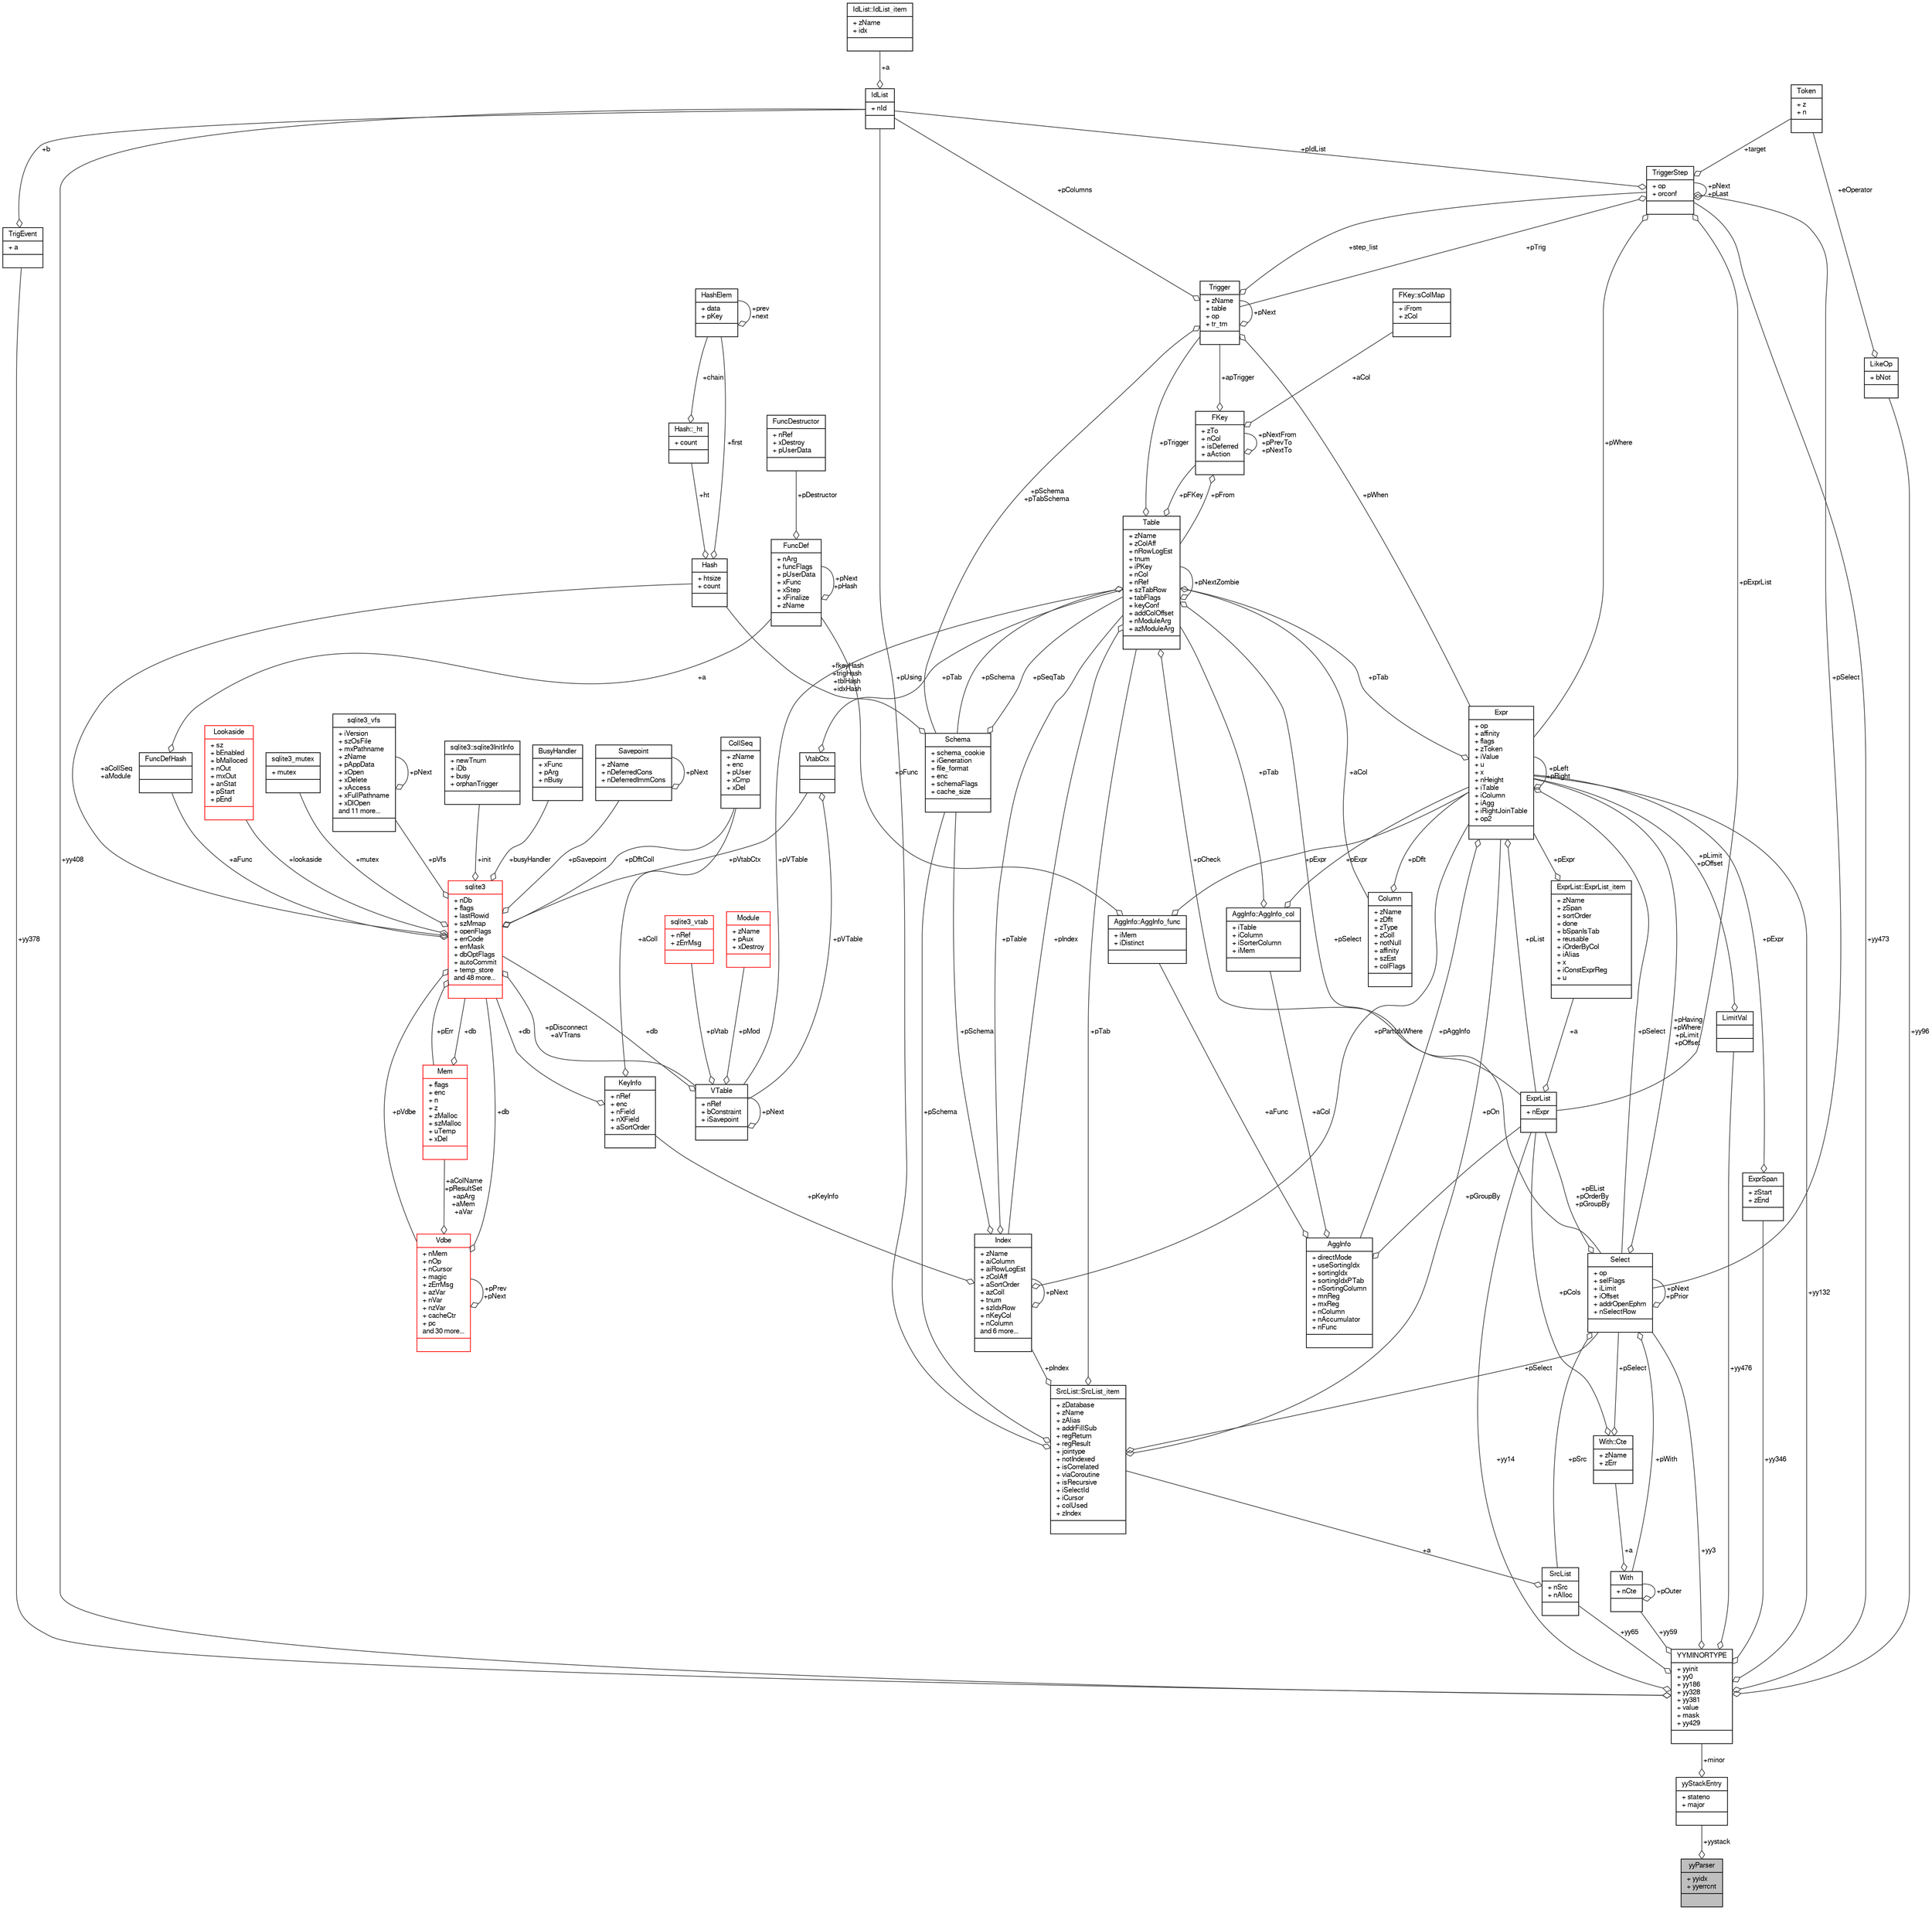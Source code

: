 digraph "yyParser"
{
  edge [fontname="FreeSans",fontsize="10",labelfontname="FreeSans",labelfontsize="10"];
  node [fontname="FreeSans",fontsize="10",shape=record];
  Node1 [label="{yyParser\n|+ yyidx\l+ yyerrcnt\l|}",height=0.2,width=0.4,color="black", fillcolor="grey75", style="filled", fontcolor="black"];
  Node2 -> Node1 [color="grey25",fontsize="10",style="solid",label=" +yystack" ,arrowhead="odiamond",fontname="FreeSans"];
  Node2 [label="{yyStackEntry\n|+ stateno\l+ major\l|}",height=0.2,width=0.4,color="black", fillcolor="white", style="filled",URL="$structyyStackEntry.html"];
  Node3 -> Node2 [color="grey25",fontsize="10",style="solid",label=" +minor" ,arrowhead="odiamond",fontname="FreeSans"];
  Node3 [label="{YYMINORTYPE\n|+ yyinit\l+ yy0\l+ yy186\l+ yy328\l+ yy381\l+ value\l+ mask\l+ yy429\l|}",height=0.2,width=0.4,color="black", fillcolor="white", style="filled",URL="$unionYYMINORTYPE.html"];
  Node4 -> Node3 [color="grey25",fontsize="10",style="solid",label=" +yy473" ,arrowhead="odiamond",fontname="FreeSans"];
  Node4 [label="{TriggerStep\n|+ op\l+ orconf\l|}",height=0.2,width=0.4,color="black", fillcolor="white", style="filled",URL="$structTriggerStep.html"];
  Node4 -> Node4 [color="grey25",fontsize="10",style="solid",label=" +pNext\n+pLast" ,arrowhead="odiamond",fontname="FreeSans"];
  Node5 -> Node4 [color="grey25",fontsize="10",style="solid",label=" +pWhere" ,arrowhead="odiamond",fontname="FreeSans"];
  Node5 [label="{Expr\n|+ op\l+ affinity\l+ flags\l+ zToken\l+ iValue\l+ u\l+ x\l+ nHeight\l+ iTable\l+ iColumn\l+ iAgg\l+ iRightJoinTable\l+ op2\l|}",height=0.2,width=0.4,color="black", fillcolor="white", style="filled",URL="$structExpr.html"];
  Node6 -> Node5 [color="grey25",fontsize="10",style="solid",label=" +pAggInfo" ,arrowhead="odiamond",fontname="FreeSans"];
  Node6 [label="{AggInfo\n|+ directMode\l+ useSortingIdx\l+ sortingIdx\l+ sortingIdxPTab\l+ nSortingColumn\l+ mnReg\l+ mxReg\l+ nColumn\l+ nAccumulator\l+ nFunc\l|}",height=0.2,width=0.4,color="black", fillcolor="white", style="filled",URL="$structAggInfo.html"];
  Node7 -> Node6 [color="grey25",fontsize="10",style="solid",label=" +aCol" ,arrowhead="odiamond",fontname="FreeSans"];
  Node7 [label="{AggInfo::AggInfo_col\n|+ iTable\l+ iColumn\l+ iSorterColumn\l+ iMem\l|}",height=0.2,width=0.4,color="black", fillcolor="white", style="filled",URL="$structAggInfo_1_1AggInfo__col.html"];
  Node5 -> Node7 [color="grey25",fontsize="10",style="solid",label=" +pExpr" ,arrowhead="odiamond",fontname="FreeSans"];
  Node8 -> Node7 [color="grey25",fontsize="10",style="solid",label=" +pTab" ,arrowhead="odiamond",fontname="FreeSans"];
  Node8 [label="{Table\n|+ zName\l+ zColAff\l+ nRowLogEst\l+ tnum\l+ iPKey\l+ nCol\l+ nRef\l+ szTabRow\l+ tabFlags\l+ keyConf\l+ addColOffset\l+ nModuleArg\l+ azModuleArg\l|}",height=0.2,width=0.4,color="black", fillcolor="white", style="filled",URL="$structTable.html"];
  Node9 -> Node8 [color="grey25",fontsize="10",style="solid",label=" +pSchema" ,arrowhead="odiamond",fontname="FreeSans"];
  Node9 [label="{Schema\n|+ schema_cookie\l+ iGeneration\l+ file_format\l+ enc\l+ schemaFlags\l+ cache_size\l|}",height=0.2,width=0.4,color="black", fillcolor="white", style="filled",URL="$structSchema.html"];
  Node8 -> Node9 [color="grey25",fontsize="10",style="solid",label=" +pSeqTab" ,arrowhead="odiamond",fontname="FreeSans"];
  Node10 -> Node9 [color="grey25",fontsize="10",style="solid",label=" +fkeyHash\n+trigHash\n+tblHash\n+idxHash" ,arrowhead="odiamond",fontname="FreeSans"];
  Node10 [label="{Hash\n|+ htsize\l+ count\l|}",height=0.2,width=0.4,color="black", fillcolor="white", style="filled",URL="$structHash.html"];
  Node11 -> Node10 [color="grey25",fontsize="10",style="solid",label=" +ht" ,arrowhead="odiamond",fontname="FreeSans"];
  Node11 [label="{Hash::_ht\n|+ count\l|}",height=0.2,width=0.4,color="black", fillcolor="white", style="filled",URL="$structHash_1_1__ht.html"];
  Node12 -> Node11 [color="grey25",fontsize="10",style="solid",label=" +chain" ,arrowhead="odiamond",fontname="FreeSans"];
  Node12 [label="{HashElem\n|+ data\l+ pKey\l|}",height=0.2,width=0.4,color="black", fillcolor="white", style="filled",URL="$structHashElem.html"];
  Node12 -> Node12 [color="grey25",fontsize="10",style="solid",label=" +prev\n+next" ,arrowhead="odiamond",fontname="FreeSans"];
  Node12 -> Node10 [color="grey25",fontsize="10",style="solid",label=" +first" ,arrowhead="odiamond",fontname="FreeSans"];
  Node13 -> Node8 [color="grey25",fontsize="10",style="solid",label=" +aCol" ,arrowhead="odiamond",fontname="FreeSans"];
  Node13 [label="{Column\n|+ zName\l+ zDflt\l+ zType\l+ zColl\l+ notNull\l+ affinity\l+ szEst\l+ colFlags\l|}",height=0.2,width=0.4,color="black", fillcolor="white", style="filled",URL="$structColumn.html"];
  Node5 -> Node13 [color="grey25",fontsize="10",style="solid",label=" +pDflt" ,arrowhead="odiamond",fontname="FreeSans"];
  Node14 -> Node8 [color="grey25",fontsize="10",style="solid",label=" +pFKey" ,arrowhead="odiamond",fontname="FreeSans"];
  Node14 [label="{FKey\n|+ zTo\l+ nCol\l+ isDeferred\l+ aAction\l|}",height=0.2,width=0.4,color="black", fillcolor="white", style="filled",URL="$structFKey.html"];
  Node15 -> Node14 [color="grey25",fontsize="10",style="solid",label=" +aCol" ,arrowhead="odiamond",fontname="FreeSans"];
  Node15 [label="{FKey::sColMap\n|+ iFrom\l+ zCol\l|}",height=0.2,width=0.4,color="black", fillcolor="white", style="filled",URL="$structFKey_1_1sColMap.html"];
  Node14 -> Node14 [color="grey25",fontsize="10",style="solid",label=" +pNextFrom\n+pPrevTo\n+pNextTo" ,arrowhead="odiamond",fontname="FreeSans"];
  Node8 -> Node14 [color="grey25",fontsize="10",style="solid",label=" +pFrom" ,arrowhead="odiamond",fontname="FreeSans"];
  Node16 -> Node14 [color="grey25",fontsize="10",style="solid",label=" +apTrigger" ,arrowhead="odiamond",fontname="FreeSans"];
  Node16 [label="{Trigger\n|+ zName\l+ table\l+ op\l+ tr_tm\l|}",height=0.2,width=0.4,color="black", fillcolor="white", style="filled",URL="$structTrigger.html"];
  Node4 -> Node16 [color="grey25",fontsize="10",style="solid",label=" +step_list" ,arrowhead="odiamond",fontname="FreeSans"];
  Node9 -> Node16 [color="grey25",fontsize="10",style="solid",label=" +pSchema\n+pTabSchema" ,arrowhead="odiamond",fontname="FreeSans"];
  Node5 -> Node16 [color="grey25",fontsize="10",style="solid",label=" +pWhen" ,arrowhead="odiamond",fontname="FreeSans"];
  Node17 -> Node16 [color="grey25",fontsize="10",style="solid",label=" +pColumns" ,arrowhead="odiamond",fontname="FreeSans"];
  Node17 [label="{IdList\n|+ nId\l|}",height=0.2,width=0.4,color="black", fillcolor="white", style="filled",URL="$structIdList.html"];
  Node18 -> Node17 [color="grey25",fontsize="10",style="solid",label=" +a" ,arrowhead="odiamond",fontname="FreeSans"];
  Node18 [label="{IdList::IdList_item\n|+ zName\l+ idx\l|}",height=0.2,width=0.4,color="black", fillcolor="white", style="filled",URL="$structIdList_1_1IdList__item.html"];
  Node16 -> Node16 [color="grey25",fontsize="10",style="solid",label=" +pNext" ,arrowhead="odiamond",fontname="FreeSans"];
  Node19 -> Node8 [color="grey25",fontsize="10",style="solid",label=" +pVTable" ,arrowhead="odiamond",fontname="FreeSans"];
  Node19 [label="{VTable\n|+ nRef\l+ bConstraint\l+ iSavepoint\l|}",height=0.2,width=0.4,color="black", fillcolor="white", style="filled",URL="$structVTable.html"];
  Node20 -> Node19 [color="grey25",fontsize="10",style="solid",label=" +db" ,arrowhead="odiamond",fontname="FreeSans"];
  Node20 [label="{sqlite3\n|+ nDb\l+ flags\l+ lastRowid\l+ szMmap\l+ openFlags\l+ errCode\l+ errMask\l+ dbOptFlags\l+ autoCommit\l+ temp_store\land 48 more...\l|}",height=0.2,width=0.4,color="red", fillcolor="white", style="filled",URL="$structsqlite3.html"];
  Node21 -> Node20 [color="grey25",fontsize="10",style="solid",label=" +pErr" ,arrowhead="odiamond",fontname="FreeSans"];
  Node21 [label="{Mem\n|+ flags\l+ enc\l+ n\l+ z\l+ zMalloc\l+ szMalloc\l+ uTemp\l+ xDel\l|}",height=0.2,width=0.4,color="red", fillcolor="white", style="filled",URL="$structMem.html"];
  Node20 -> Node21 [color="grey25",fontsize="10",style="solid",label=" +db" ,arrowhead="odiamond",fontname="FreeSans"];
  Node24 -> Node20 [color="grey25",fontsize="10",style="solid",label=" +pVdbe" ,arrowhead="odiamond",fontname="FreeSans"];
  Node24 [label="{Vdbe\n|+ nMem\l+ nOp\l+ nCursor\l+ magic\l+ zErrMsg\l+ azVar\l+ nVar\l+ nzVar\l+ cacheCtr\l+ pc\land 30 more...\l|}",height=0.2,width=0.4,color="red", fillcolor="white", style="filled",URL="$structVdbe.html"];
  Node24 -> Node24 [color="grey25",fontsize="10",style="solid",label=" +pPrev\n+pNext" ,arrowhead="odiamond",fontname="FreeSans"];
  Node21 -> Node24 [color="grey25",fontsize="10",style="solid",label=" +aColName\n+pResultSet\n+apArg\n+aMem\n+aVar" ,arrowhead="odiamond",fontname="FreeSans"];
  Node20 -> Node24 [color="grey25",fontsize="10",style="solid",label=" +db" ,arrowhead="odiamond",fontname="FreeSans"];
  Node82 -> Node20 [color="grey25",fontsize="10",style="solid",label=" +pSavepoint" ,arrowhead="odiamond",fontname="FreeSans"];
  Node82 [label="{Savepoint\n|+ zName\l+ nDeferredCons\l+ nDeferredImmCons\l|}",height=0.2,width=0.4,color="black", fillcolor="white", style="filled",URL="$structSavepoint.html"];
  Node82 -> Node82 [color="grey25",fontsize="10",style="solid",label=" +pNext" ,arrowhead="odiamond",fontname="FreeSans"];
  Node83 -> Node20 [color="grey25",fontsize="10",style="solid",label=" +aFunc" ,arrowhead="odiamond",fontname="FreeSans"];
  Node83 [label="{FuncDefHash\n||}",height=0.2,width=0.4,color="black", fillcolor="white", style="filled",URL="$structFuncDefHash.html"];
  Node30 -> Node83 [color="grey25",fontsize="10",style="solid",label=" +a" ,arrowhead="odiamond",fontname="FreeSans"];
  Node30 [label="{FuncDef\n|+ nArg\l+ funcFlags\l+ pUserData\l+ xFunc\l+ xStep\l+ xFinalize\l+ zName\l|}",height=0.2,width=0.4,color="black", fillcolor="white", style="filled",URL="$structFuncDef.html"];
  Node31 -> Node30 [color="grey25",fontsize="10",style="solid",label=" +pDestructor" ,arrowhead="odiamond",fontname="FreeSans"];
  Node31 [label="{FuncDestructor\n|+ nRef\l+ xDestroy\l+ pUserData\l|}",height=0.2,width=0.4,color="black", fillcolor="white", style="filled",URL="$structFuncDestructor.html"];
  Node30 -> Node30 [color="grey25",fontsize="10",style="solid",label=" +pNext\n+pHash" ,arrowhead="odiamond",fontname="FreeSans"];
  Node84 -> Node20 [color="grey25",fontsize="10",style="solid",label=" +lookaside" ,arrowhead="odiamond",fontname="FreeSans"];
  Node84 [label="{Lookaside\n|+ sz\l+ bEnabled\l+ bMalloced\l+ nOut\l+ mxOut\l+ anStat\l+ pStart\l+ pEnd\l|}",height=0.2,width=0.4,color="red", fillcolor="white", style="filled",URL="$structLookaside.html"];
  Node37 -> Node20 [color="grey25",fontsize="10",style="solid",label=" +mutex" ,arrowhead="odiamond",fontname="FreeSans"];
  Node37 [label="{sqlite3_mutex\n|+ mutex\l|}",height=0.2,width=0.4,color="black", fillcolor="white", style="filled",URL="$structsqlite3__mutex.html"];
  Node48 -> Node20 [color="grey25",fontsize="10",style="solid",label=" +pVfs" ,arrowhead="odiamond",fontname="FreeSans"];
  Node48 [label="{sqlite3_vfs\n|+ iVersion\l+ szOsFile\l+ mxPathname\l+ zName\l+ pAppData\l+ xOpen\l+ xDelete\l+ xAccess\l+ xFullPathname\l+ xDlOpen\land 11 more...\l|}",height=0.2,width=0.4,color="black", fillcolor="white", style="filled",URL="$structsqlite3__vfs.html"];
  Node48 -> Node48 [color="grey25",fontsize="10",style="solid",label=" +pNext" ,arrowhead="odiamond",fontname="FreeSans"];
  Node86 -> Node20 [color="grey25",fontsize="10",style="solid",label=" +init" ,arrowhead="odiamond",fontname="FreeSans"];
  Node86 [label="{sqlite3::sqlite3InitInfo\n|+ newTnum\l+ iDb\l+ busy\l+ orphanTrigger\l|}",height=0.2,width=0.4,color="black", fillcolor="white", style="filled",URL="$structsqlite3_1_1sqlite3InitInfo.html"];
  Node87 -> Node20 [color="grey25",fontsize="10",style="solid",label=" +busyHandler" ,arrowhead="odiamond",fontname="FreeSans"];
  Node87 [label="{BusyHandler\n|+ xFunc\l+ pArg\l+ nBusy\l|}",height=0.2,width=0.4,color="black", fillcolor="white", style="filled",URL="$structBusyHandler.html"];
  Node88 -> Node20 [color="grey25",fontsize="10",style="solid",label=" +pVtabCtx" ,arrowhead="odiamond",fontname="FreeSans"];
  Node88 [label="{VtabCtx\n||}",height=0.2,width=0.4,color="black", fillcolor="white", style="filled",URL="$structVtabCtx.html"];
  Node19 -> Node88 [color="grey25",fontsize="10",style="solid",label=" +pVTable" ,arrowhead="odiamond",fontname="FreeSans"];
  Node8 -> Node88 [color="grey25",fontsize="10",style="solid",label=" +pTab" ,arrowhead="odiamond",fontname="FreeSans"];
  Node28 -> Node20 [color="grey25",fontsize="10",style="solid",label=" +pDfltColl" ,arrowhead="odiamond",fontname="FreeSans"];
  Node28 [label="{CollSeq\n|+ zName\l+ enc\l+ pUser\l+ xCmp\l+ xDel\l|}",height=0.2,width=0.4,color="black", fillcolor="white", style="filled",URL="$structCollSeq.html"];
  Node19 -> Node20 [color="grey25",fontsize="10",style="solid",label=" +pDisconnect\n+aVTrans" ,arrowhead="odiamond",fontname="FreeSans"];
  Node10 -> Node20 [color="grey25",fontsize="10",style="solid",label=" +aCollSeq\n+aModule" ,arrowhead="odiamond",fontname="FreeSans"];
  Node19 -> Node19 [color="grey25",fontsize="10",style="solid",label=" +pNext" ,arrowhead="odiamond",fontname="FreeSans"];
  Node90 -> Node19 [color="grey25",fontsize="10",style="solid",label=" +pMod" ,arrowhead="odiamond",fontname="FreeSans"];
  Node90 [label="{Module\n|+ zName\l+ pAux\l+ xDestroy\l|}",height=0.2,width=0.4,color="red", fillcolor="white", style="filled",URL="$structModule.html"];
  Node53 -> Node19 [color="grey25",fontsize="10",style="solid",label=" +pVtab" ,arrowhead="odiamond",fontname="FreeSans"];
  Node53 [label="{sqlite3_vtab\n|+ nRef\l+ zErrMsg\l|}",height=0.2,width=0.4,color="red", fillcolor="white", style="filled",URL="$structsqlite3__vtab.html"];
  Node8 -> Node8 [color="grey25",fontsize="10",style="solid",label=" +pNextZombie" ,arrowhead="odiamond",fontname="FreeSans"];
  Node16 -> Node8 [color="grey25",fontsize="10",style="solid",label=" +pTrigger" ,arrowhead="odiamond",fontname="FreeSans"];
  Node70 -> Node8 [color="grey25",fontsize="10",style="solid",label=" +pSelect" ,arrowhead="odiamond",fontname="FreeSans"];
  Node70 [label="{Select\n|+ op\l+ selFlags\l+ iLimit\l+ iOffset\l+ addrOpenEphm\l+ nSelectRow\l|}",height=0.2,width=0.4,color="black", fillcolor="white", style="filled",URL="$structSelect.html"];
  Node5 -> Node70 [color="grey25",fontsize="10",style="solid",label=" +pHaving\n+pWhere\n+pLimit\n+pOffset" ,arrowhead="odiamond",fontname="FreeSans"];
  Node68 -> Node70 [color="grey25",fontsize="10",style="solid",label=" +pWith" ,arrowhead="odiamond",fontname="FreeSans"];
  Node68 [label="{With\n|+ nCte\l|}",height=0.2,width=0.4,color="black", fillcolor="white", style="filled",URL="$structWith.html"];
  Node69 -> Node68 [color="grey25",fontsize="10",style="solid",label=" +a" ,arrowhead="odiamond",fontname="FreeSans"];
  Node69 [label="{With::Cte\n|+ zName\l+ zErr\l|}",height=0.2,width=0.4,color="black", fillcolor="white", style="filled",URL="$structWith_1_1Cte.html"];
  Node70 -> Node69 [color="grey25",fontsize="10",style="solid",label=" +pSelect" ,arrowhead="odiamond",fontname="FreeSans"];
  Node74 -> Node69 [color="grey25",fontsize="10",style="solid",label=" +pCols" ,arrowhead="odiamond",fontname="FreeSans"];
  Node74 [label="{ExprList\n|+ nExpr\l|}",height=0.2,width=0.4,color="black", fillcolor="white", style="filled",URL="$structExprList.html"];
  Node75 -> Node74 [color="grey25",fontsize="10",style="solid",label=" +a" ,arrowhead="odiamond",fontname="FreeSans"];
  Node75 [label="{ExprList::ExprList_item\n|+ zName\l+ zSpan\l+ sortOrder\l+ done\l+ bSpanIsTab\l+ reusable\l+ iOrderByCol\l+ iAlias\l+ x\l+ iConstExprReg\l+ u\l|}",height=0.2,width=0.4,color="black", fillcolor="white", style="filled",URL="$structExprList_1_1ExprList__item.html"];
  Node5 -> Node75 [color="grey25",fontsize="10",style="solid",label=" +pExpr" ,arrowhead="odiamond",fontname="FreeSans"];
  Node68 -> Node68 [color="grey25",fontsize="10",style="solid",label=" +pOuter" ,arrowhead="odiamond",fontname="FreeSans"];
  Node70 -> Node70 [color="grey25",fontsize="10",style="solid",label=" +pNext\n+pPrior" ,arrowhead="odiamond",fontname="FreeSans"];
  Node71 -> Node70 [color="grey25",fontsize="10",style="solid",label=" +pSrc" ,arrowhead="odiamond",fontname="FreeSans"];
  Node71 [label="{SrcList\n|+ nSrc\l+ nAlloc\l|}",height=0.2,width=0.4,color="black", fillcolor="white", style="filled",URL="$structSrcList.html"];
  Node72 -> Node71 [color="grey25",fontsize="10",style="solid",label=" +a" ,arrowhead="odiamond",fontname="FreeSans"];
  Node72 [label="{SrcList::SrcList_item\n|+ zDatabase\l+ zName\l+ zAlias\l+ addrFillSub\l+ regReturn\l+ regResult\l+ jointype\l+ notIndexed\l+ isCorrelated\l+ viaCoroutine\l+ isRecursive\l+ iSelectId\l+ iCursor\l+ colUsed\l+ zIndex\l|}",height=0.2,width=0.4,color="black", fillcolor="white", style="filled",URL="$structSrcList_1_1SrcList__item.html"];
  Node9 -> Node72 [color="grey25",fontsize="10",style="solid",label=" +pSchema" ,arrowhead="odiamond",fontname="FreeSans"];
  Node5 -> Node72 [color="grey25",fontsize="10",style="solid",label=" +pOn" ,arrowhead="odiamond",fontname="FreeSans"];
  Node17 -> Node72 [color="grey25",fontsize="10",style="solid",label=" +pUsing" ,arrowhead="odiamond",fontname="FreeSans"];
  Node8 -> Node72 [color="grey25",fontsize="10",style="solid",label=" +pTab" ,arrowhead="odiamond",fontname="FreeSans"];
  Node70 -> Node72 [color="grey25",fontsize="10",style="solid",label=" +pSelect" ,arrowhead="odiamond",fontname="FreeSans"];
  Node73 -> Node72 [color="grey25",fontsize="10",style="solid",label=" +pIndex" ,arrowhead="odiamond",fontname="FreeSans"];
  Node73 [label="{Index\n|+ zName\l+ aiColumn\l+ aiRowLogEst\l+ zColAff\l+ aSortOrder\l+ azColl\l+ tnum\l+ szIdxRow\l+ nKeyCol\l+ nColumn\land 6 more...\l|}",height=0.2,width=0.4,color="black", fillcolor="white", style="filled",URL="$structIndex.html"];
  Node9 -> Node73 [color="grey25",fontsize="10",style="solid",label=" +pSchema" ,arrowhead="odiamond",fontname="FreeSans"];
  Node5 -> Node73 [color="grey25",fontsize="10",style="solid",label=" +pPartIdxWhere" ,arrowhead="odiamond",fontname="FreeSans"];
  Node8 -> Node73 [color="grey25",fontsize="10",style="solid",label=" +pTable" ,arrowhead="odiamond",fontname="FreeSans"];
  Node29 -> Node73 [color="grey25",fontsize="10",style="solid",label=" +pKeyInfo" ,arrowhead="odiamond",fontname="FreeSans"];
  Node29 [label="{KeyInfo\n|+ nRef\l+ enc\l+ nField\l+ nXField\l+ aSortOrder\l|}",height=0.2,width=0.4,color="black", fillcolor="white", style="filled",URL="$structKeyInfo.html"];
  Node20 -> Node29 [color="grey25",fontsize="10",style="solid",label=" +db" ,arrowhead="odiamond",fontname="FreeSans"];
  Node28 -> Node29 [color="grey25",fontsize="10",style="solid",label=" +aColl" ,arrowhead="odiamond",fontname="FreeSans"];
  Node73 -> Node73 [color="grey25",fontsize="10",style="solid",label=" +pNext" ,arrowhead="odiamond",fontname="FreeSans"];
  Node74 -> Node70 [color="grey25",fontsize="10",style="solid",label=" +pEList\n+pOrderBy\n+pGroupBy" ,arrowhead="odiamond",fontname="FreeSans"];
  Node74 -> Node8 [color="grey25",fontsize="10",style="solid",label=" +pCheck" ,arrowhead="odiamond",fontname="FreeSans"];
  Node73 -> Node8 [color="grey25",fontsize="10",style="solid",label=" +pIndex" ,arrowhead="odiamond",fontname="FreeSans"];
  Node91 -> Node6 [color="grey25",fontsize="10",style="solid",label=" +aFunc" ,arrowhead="odiamond",fontname="FreeSans"];
  Node91 [label="{AggInfo::AggInfo_func\n|+ iMem\l+ iDistinct\l|}",height=0.2,width=0.4,color="black", fillcolor="white", style="filled",URL="$structAggInfo_1_1AggInfo__func.html"];
  Node5 -> Node91 [color="grey25",fontsize="10",style="solid",label=" +pExpr" ,arrowhead="odiamond",fontname="FreeSans"];
  Node30 -> Node91 [color="grey25",fontsize="10",style="solid",label=" +pFunc" ,arrowhead="odiamond",fontname="FreeSans"];
  Node74 -> Node6 [color="grey25",fontsize="10",style="solid",label=" +pGroupBy" ,arrowhead="odiamond",fontname="FreeSans"];
  Node5 -> Node5 [color="grey25",fontsize="10",style="solid",label=" +pLeft\n+pRight" ,arrowhead="odiamond",fontname="FreeSans"];
  Node8 -> Node5 [color="grey25",fontsize="10",style="solid",label=" +pTab" ,arrowhead="odiamond",fontname="FreeSans"];
  Node70 -> Node5 [color="grey25",fontsize="10",style="solid",label=" +pSelect" ,arrowhead="odiamond",fontname="FreeSans"];
  Node74 -> Node5 [color="grey25",fontsize="10",style="solid",label=" +pList" ,arrowhead="odiamond",fontname="FreeSans"];
  Node67 -> Node4 [color="grey25",fontsize="10",style="solid",label=" +target" ,arrowhead="odiamond",fontname="FreeSans"];
  Node67 [label="{Token\n|+ z\l+ n\l|}",height=0.2,width=0.4,color="black", fillcolor="white", style="filled",URL="$structToken.html"];
  Node17 -> Node4 [color="grey25",fontsize="10",style="solid",label=" +pIdList" ,arrowhead="odiamond",fontname="FreeSans"];
  Node70 -> Node4 [color="grey25",fontsize="10",style="solid",label=" +pSelect" ,arrowhead="odiamond",fontname="FreeSans"];
  Node16 -> Node4 [color="grey25",fontsize="10",style="solid",label=" +pTrig" ,arrowhead="odiamond",fontname="FreeSans"];
  Node74 -> Node4 [color="grey25",fontsize="10",style="solid",label=" +pExprList" ,arrowhead="odiamond",fontname="FreeSans"];
  Node5 -> Node3 [color="grey25",fontsize="10",style="solid",label=" +yy132" ,arrowhead="odiamond",fontname="FreeSans"];
  Node92 -> Node3 [color="grey25",fontsize="10",style="solid",label=" +yy476" ,arrowhead="odiamond",fontname="FreeSans"];
  Node92 [label="{LimitVal\n||}",height=0.2,width=0.4,color="black", fillcolor="white", style="filled",URL="$structLimitVal.html"];
  Node5 -> Node92 [color="grey25",fontsize="10",style="solid",label=" +pLimit\n+pOffset" ,arrowhead="odiamond",fontname="FreeSans"];
  Node93 -> Node3 [color="grey25",fontsize="10",style="solid",label=" +yy96" ,arrowhead="odiamond",fontname="FreeSans"];
  Node93 [label="{LikeOp\n|+ bNot\l|}",height=0.2,width=0.4,color="black", fillcolor="white", style="filled",URL="$structLikeOp.html"];
  Node67 -> Node93 [color="grey25",fontsize="10",style="solid",label=" +eOperator" ,arrowhead="odiamond",fontname="FreeSans"];
  Node17 -> Node3 [color="grey25",fontsize="10",style="solid",label=" +yy408" ,arrowhead="odiamond",fontname="FreeSans"];
  Node68 -> Node3 [color="grey25",fontsize="10",style="solid",label=" +yy59" ,arrowhead="odiamond",fontname="FreeSans"];
  Node94 -> Node3 [color="grey25",fontsize="10",style="solid",label=" +yy346" ,arrowhead="odiamond",fontname="FreeSans"];
  Node94 [label="{ExprSpan\n|+ zStart\l+ zEnd\l|}",height=0.2,width=0.4,color="black", fillcolor="white", style="filled",URL="$structExprSpan.html"];
  Node5 -> Node94 [color="grey25",fontsize="10",style="solid",label=" +pExpr" ,arrowhead="odiamond",fontname="FreeSans"];
  Node70 -> Node3 [color="grey25",fontsize="10",style="solid",label=" +yy3" ,arrowhead="odiamond",fontname="FreeSans"];
  Node71 -> Node3 [color="grey25",fontsize="10",style="solid",label=" +yy65" ,arrowhead="odiamond",fontname="FreeSans"];
  Node74 -> Node3 [color="grey25",fontsize="10",style="solid",label=" +yy14" ,arrowhead="odiamond",fontname="FreeSans"];
  Node95 -> Node3 [color="grey25",fontsize="10",style="solid",label=" +yy378" ,arrowhead="odiamond",fontname="FreeSans"];
  Node95 [label="{TrigEvent\n|+ a\l|}",height=0.2,width=0.4,color="black", fillcolor="white", style="filled",URL="$structTrigEvent.html"];
  Node17 -> Node95 [color="grey25",fontsize="10",style="solid",label=" +b" ,arrowhead="odiamond",fontname="FreeSans"];
}
